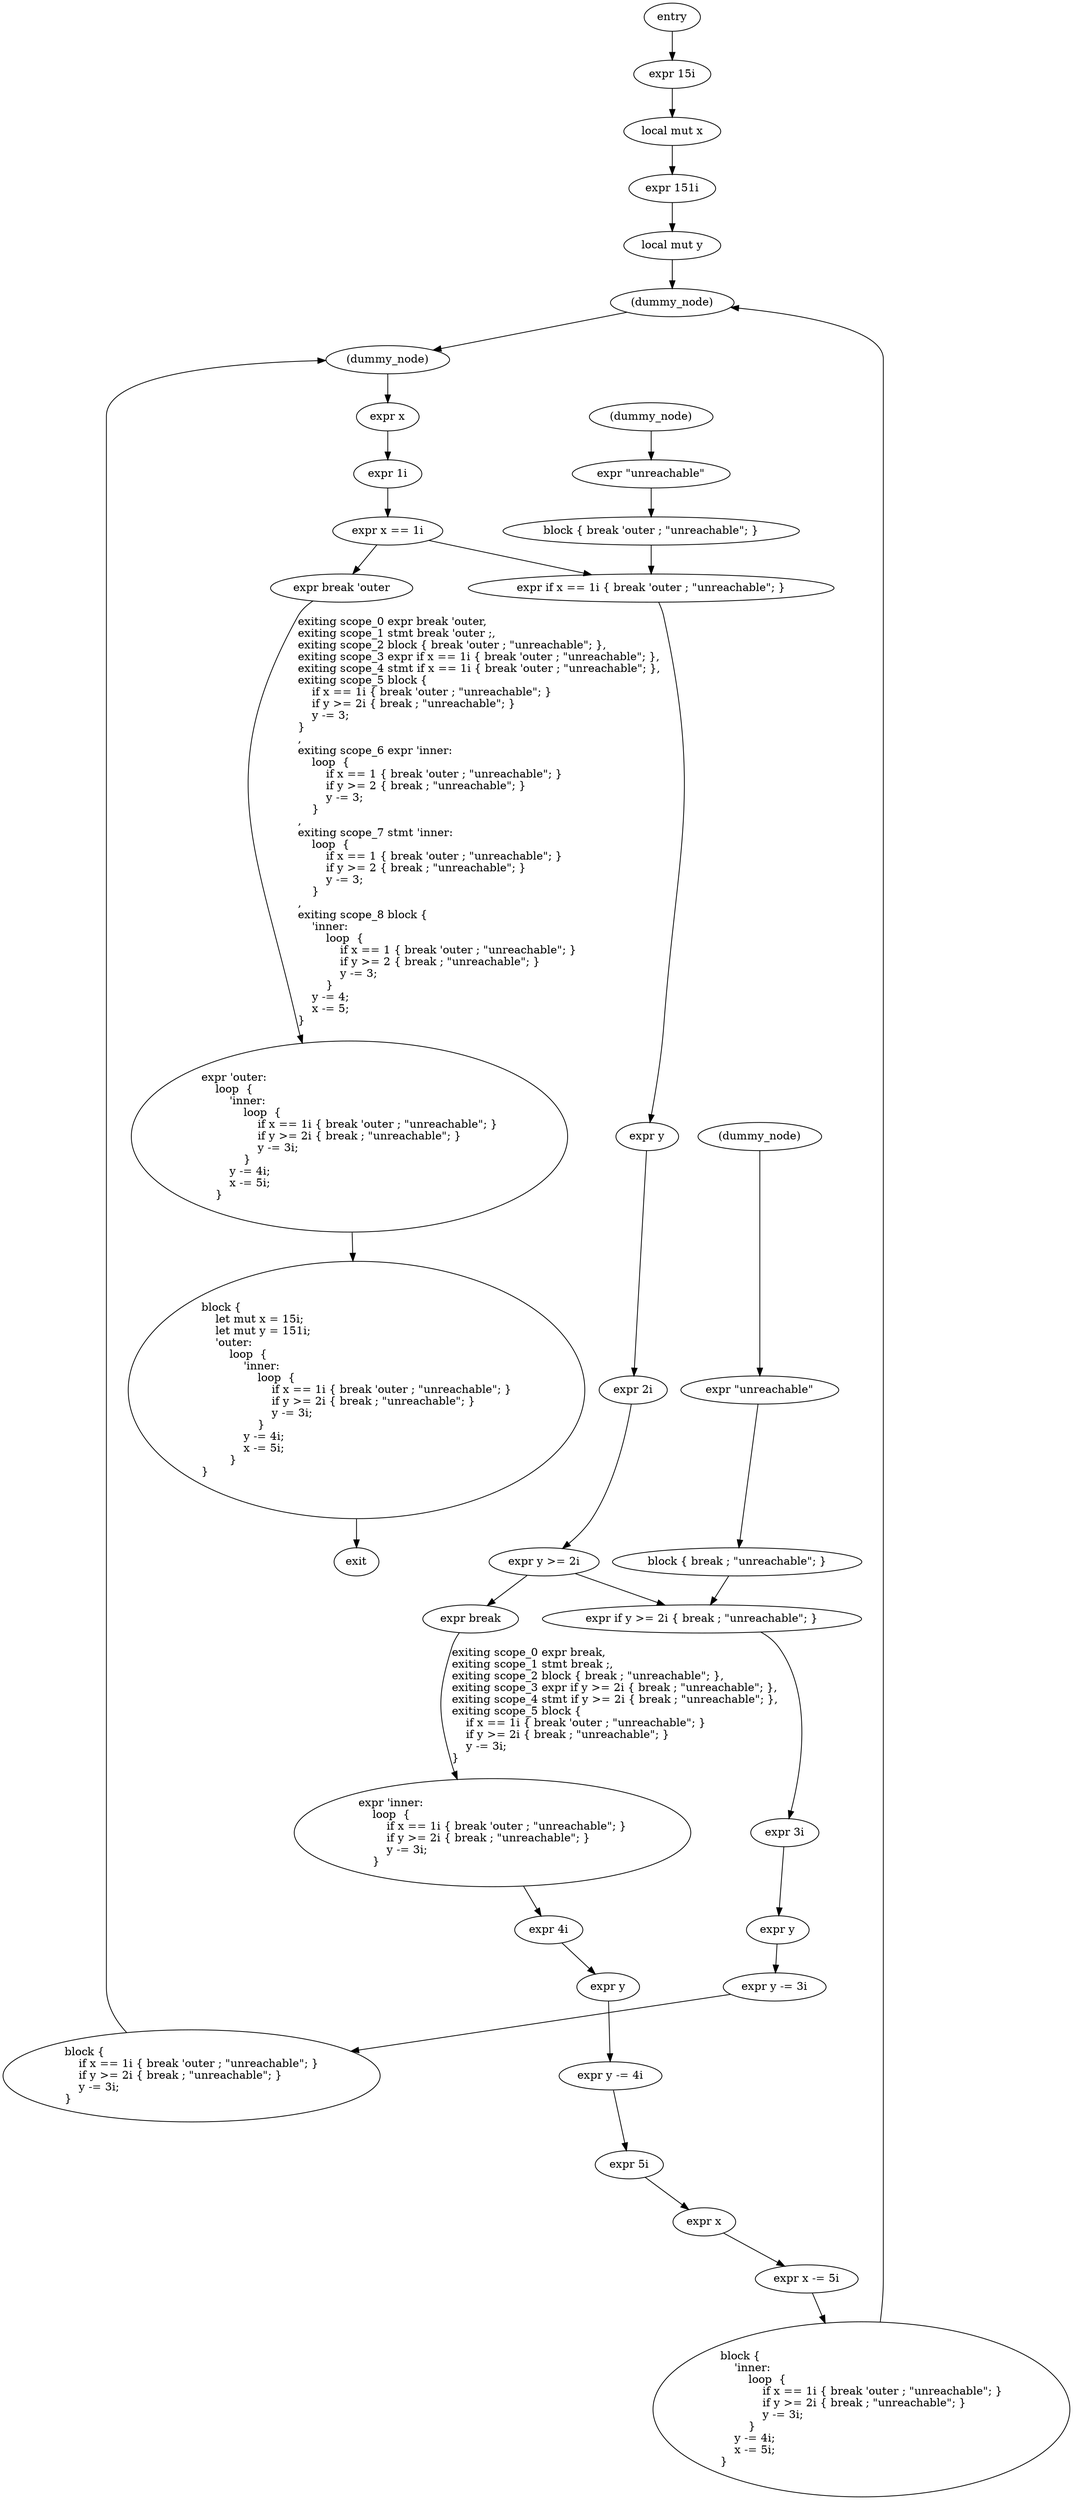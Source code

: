 digraph block {
    N0[label="entry"];
    N1[label="exit"];
    N2[label="expr 15i"];
    N3[label="local mut x"];
    N4[label="expr 151i"];
    N5[label="local mut y"];
    N6[label="(dummy_node)"];
    N7[label="expr \'outer:\l    loop  {\l        \'inner:\l            loop  {\l                if x == 1i { break \'outer ; \"unreachable\"; }\l                if y >= 2i { break ; \"unreachable\"; }\l                y -= 3i;\l            }\l        y -= 4i;\l        x -= 5i;\l    }\l"];
    N8[label="(dummy_node)"];
    N9[label="expr \'inner:\l    loop  {\l        if x == 1i { break \'outer ; \"unreachable\"; }\l        if y >= 2i { break ; \"unreachable\"; }\l        y -= 3i;\l    }\l"];
    N10[label="expr x"];
    N11[label="expr 1i"];
    N12[label="expr x == 1i"];
    N13[label="expr break \'outer"];
    N14[label="(dummy_node)"];
    N15[label="expr \"unreachable\""];
    N16[label="block { break \'outer ; \"unreachable\"; }"];
    N17[label="expr if x == 1i { break \'outer ; \"unreachable\"; }"];
    N18[label="expr y"];
    N19[label="expr 2i"];
    N20[label="expr y >= 2i"];
    N21[label="expr break"];
    N22[label="(dummy_node)"];
    N23[label="expr \"unreachable\""];
    N24[label="block { break ; \"unreachable\"; }"];
    N25[label="expr if y >= 2i { break ; \"unreachable\"; }"];
    N26[label="expr 3i"];
    N27[label="expr y"];
    N28[label="expr y -= 3i"];
    N29[label="block {\l    if x == 1i { break \'outer ; \"unreachable\"; }\l    if y >= 2i { break ; \"unreachable\"; }\l    y -= 3i;\l}\l"];
    N30[label="expr 4i"];
    N31[label="expr y"];
    N32[label="expr y -= 4i"];
    N33[label="expr 5i"];
    N34[label="expr x"];
    N35[label="expr x -= 5i"];
    N36[label="block {\l    \'inner:\l        loop  {\l            if x == 1i { break \'outer ; \"unreachable\"; }\l            if y >= 2i { break ; \"unreachable\"; }\l            y -= 3i;\l        }\l    y -= 4i;\l    x -= 5i;\l}\l"];
    N37[label="block {\l    let mut x = 15i;\l    let mut y = 151i;\l    \'outer:\l        loop  {\l            \'inner:\l                loop  {\l                    if x == 1i { break \'outer ; \"unreachable\"; }\l                    if y >= 2i { break ; \"unreachable\"; }\l                    y -= 3i;\l                }\l            y -= 4i;\l            x -= 5i;\l        }\l}\l"];
    N0 -> N2;
    N2 -> N3;
    N3 -> N4;
    N4 -> N5;
    N5 -> N6;
    N6 -> N8;
    N8 -> N10;
    N10 -> N11;
    N11 -> N12;
    N12 -> N13;
    N13 -> N7[label="exiting scope_0 expr break \'outer,\lexiting scope_1 stmt break \'outer ;,\lexiting scope_2 block { break \'outer ; \"unreachable\"; },\lexiting scope_3 expr if x == 1i { break \'outer ; \"unreachable\"; },\lexiting scope_4 stmt if x == 1i { break \'outer ; \"unreachable\"; },\lexiting scope_5 block {\l    if x == 1i { break \'outer ; \"unreachable\"; }\l    if y >= 2i { break ; \"unreachable\"; }\l    y -= 3;\l}\l,\lexiting scope_6 expr \'inner:\l    loop  {\l        if x == 1 { break \'outer ; \"unreachable\"; }\l        if y >= 2 { break ; \"unreachable\"; }\l        y -= 3;\l    }\l,\lexiting scope_7 stmt \'inner:\l    loop  {\l        if x == 1 { break \'outer ; \"unreachable\"; }\l        if y >= 2 { break ; \"unreachable\"; }\l        y -= 3;\l    }\l,\lexiting scope_8 block {\l    \'inner:\l        loop  {\l            if x == 1 { break \'outer ; \"unreachable\"; }\l            if y >= 2 { break ; \"unreachable\"; }\l            y -= 3;\l        }\l    y -= 4;\l    x -= 5;\l}\l"];
    N14 -> N15;
    N15 -> N16;
    N12 -> N17;
    N16 -> N17;
    N17 -> N18;
    N18 -> N19;
    N19 -> N20;
    N20 -> N21;
    N21 -> N9[label="exiting scope_0 expr break,\lexiting scope_1 stmt break ;,\lexiting scope_2 block { break ; \"unreachable\"; },\lexiting scope_3 expr if y >= 2i { break ; \"unreachable\"; },\lexiting scope_4 stmt if y >= 2i { break ; \"unreachable\"; },\lexiting scope_5 block {\l    if x == 1i { break \'outer ; \"unreachable\"; }\l    if y >= 2i { break ; \"unreachable\"; }\l    y -= 3i;\l}\l"];
    N22 -> N23;
    N23 -> N24;
    N20 -> N25;
    N24 -> N25;
    N25 -> N26;
    N26 -> N27;
    N27 -> N28;
    N28 -> N29;
    N29 -> N8;
    N9 -> N30;
    N30 -> N31;
    N31 -> N32;
    N32 -> N33;
    N33 -> N34;
    N34 -> N35;
    N35 -> N36;
    N36 -> N6;
    N7 -> N37;
    N37 -> N1;
}
